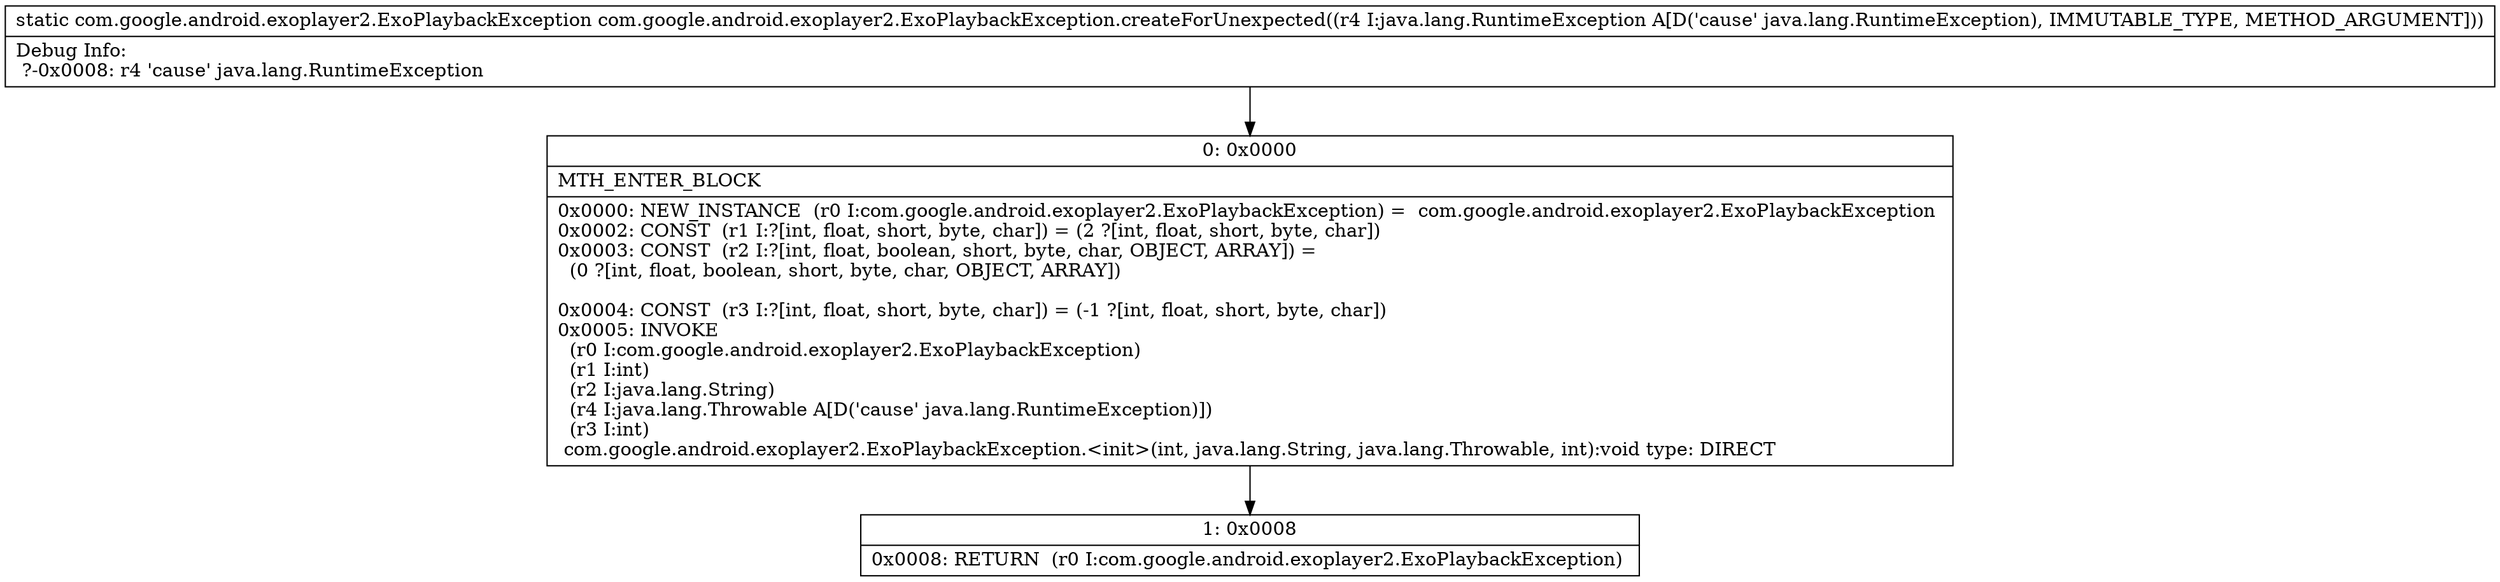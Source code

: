 digraph "CFG forcom.google.android.exoplayer2.ExoPlaybackException.createForUnexpected(Ljava\/lang\/RuntimeException;)Lcom\/google\/android\/exoplayer2\/ExoPlaybackException;" {
Node_0 [shape=record,label="{0\:\ 0x0000|MTH_ENTER_BLOCK\l|0x0000: NEW_INSTANCE  (r0 I:com.google.android.exoplayer2.ExoPlaybackException) =  com.google.android.exoplayer2.ExoPlaybackException \l0x0002: CONST  (r1 I:?[int, float, short, byte, char]) = (2 ?[int, float, short, byte, char]) \l0x0003: CONST  (r2 I:?[int, float, boolean, short, byte, char, OBJECT, ARRAY]) = \l  (0 ?[int, float, boolean, short, byte, char, OBJECT, ARRAY])\l \l0x0004: CONST  (r3 I:?[int, float, short, byte, char]) = (\-1 ?[int, float, short, byte, char]) \l0x0005: INVOKE  \l  (r0 I:com.google.android.exoplayer2.ExoPlaybackException)\l  (r1 I:int)\l  (r2 I:java.lang.String)\l  (r4 I:java.lang.Throwable A[D('cause' java.lang.RuntimeException)])\l  (r3 I:int)\l com.google.android.exoplayer2.ExoPlaybackException.\<init\>(int, java.lang.String, java.lang.Throwable, int):void type: DIRECT \l}"];
Node_1 [shape=record,label="{1\:\ 0x0008|0x0008: RETURN  (r0 I:com.google.android.exoplayer2.ExoPlaybackException) \l}"];
MethodNode[shape=record,label="{static com.google.android.exoplayer2.ExoPlaybackException com.google.android.exoplayer2.ExoPlaybackException.createForUnexpected((r4 I:java.lang.RuntimeException A[D('cause' java.lang.RuntimeException), IMMUTABLE_TYPE, METHOD_ARGUMENT]))  | Debug Info:\l  ?\-0x0008: r4 'cause' java.lang.RuntimeException\l}"];
MethodNode -> Node_0;
Node_0 -> Node_1;
}

